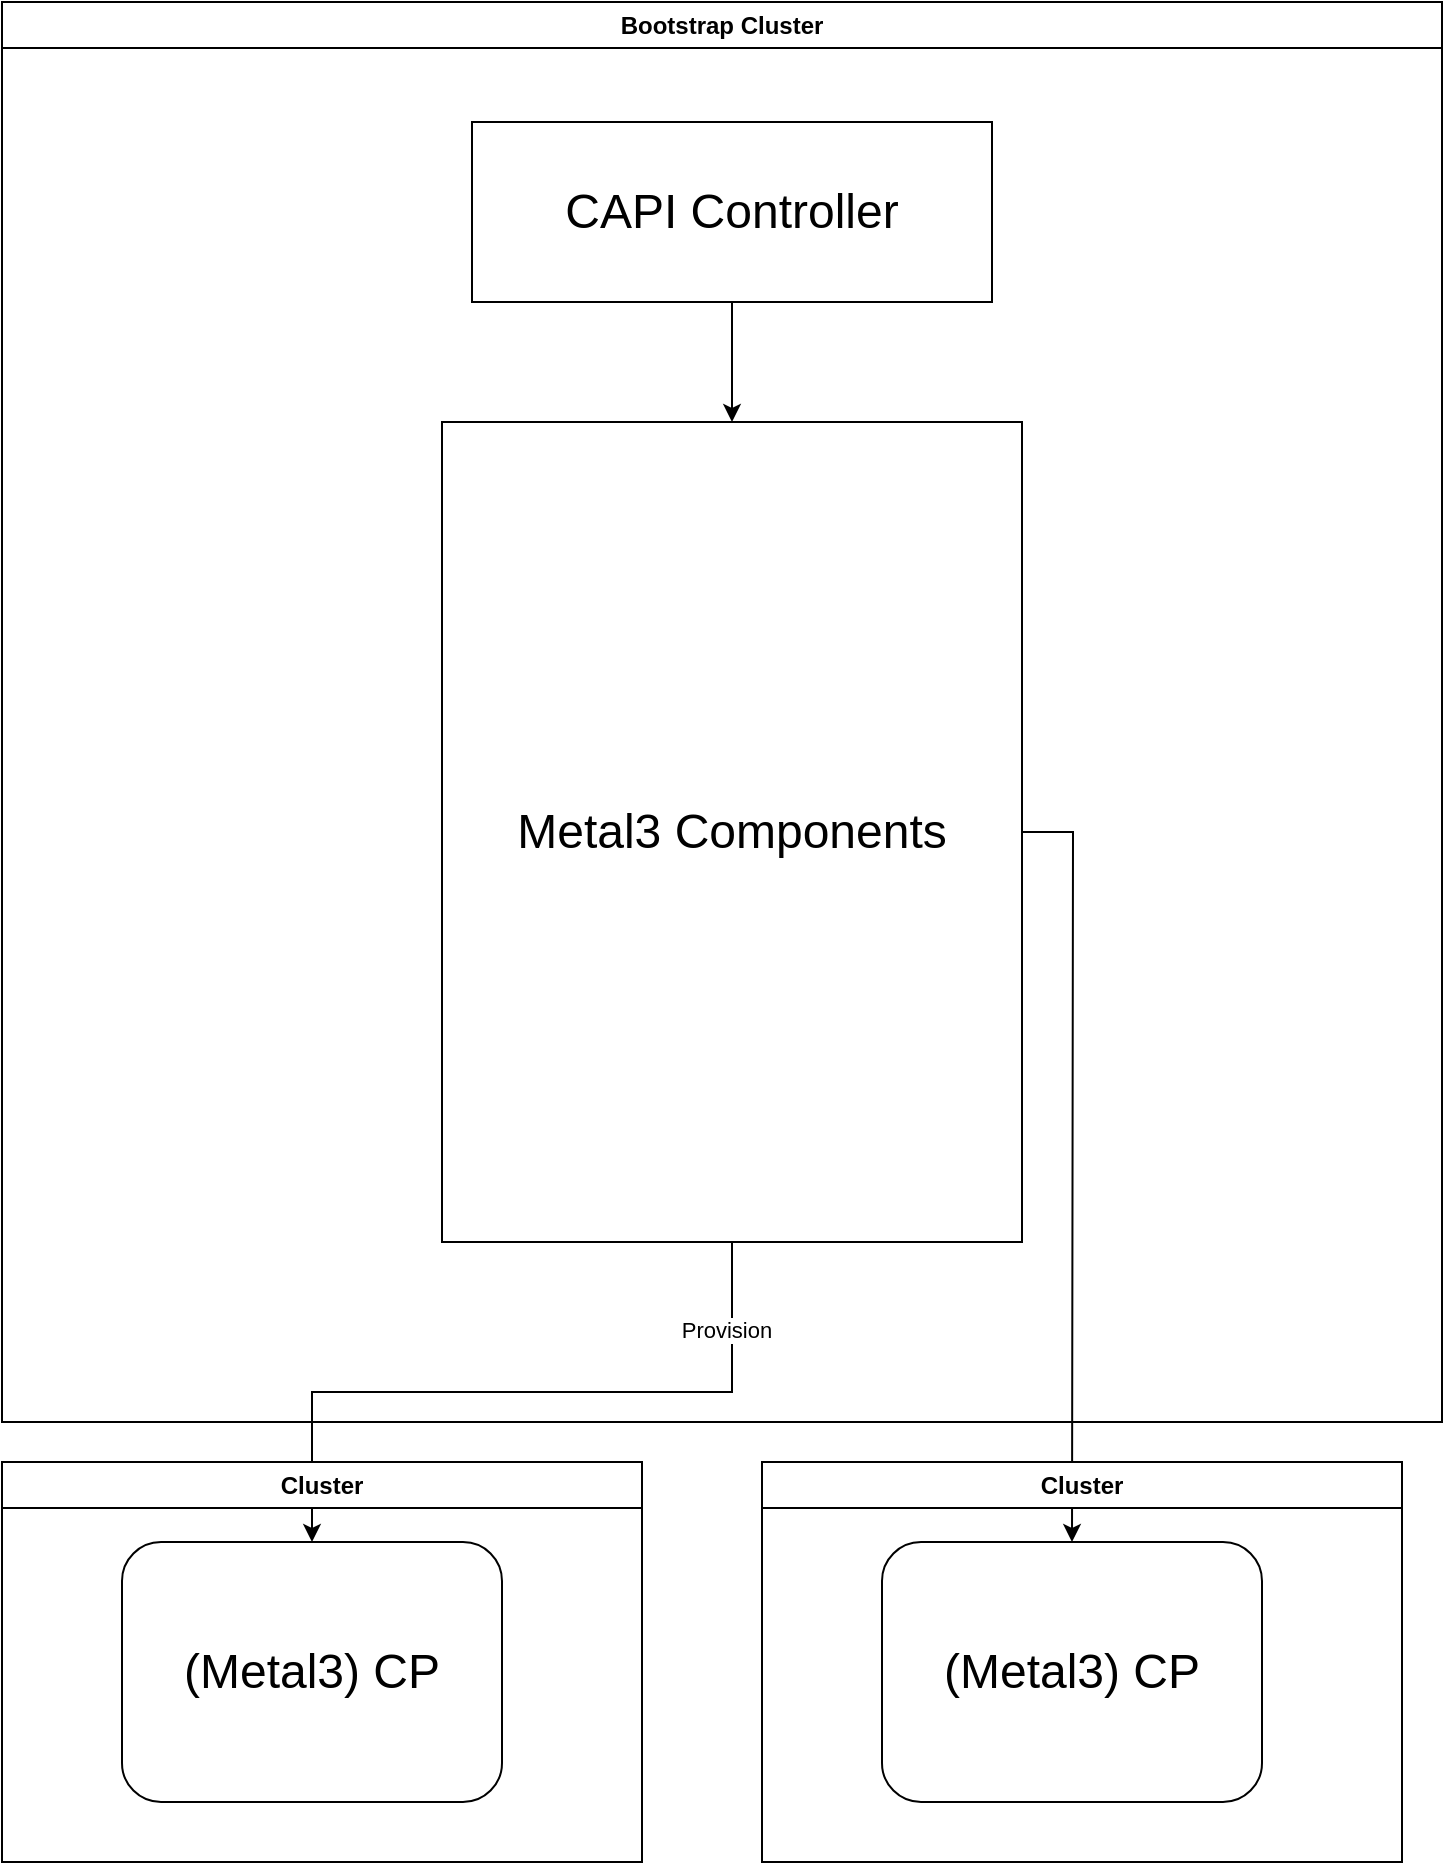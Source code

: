 <mxfile version="23.1.5" type="device">
  <diagram name="Page-1" id="2YBvvXClWsGukQMizWep">
    <mxGraphModel dx="2952" dy="1242" grid="1" gridSize="10" guides="1" tooltips="1" connect="1" arrows="1" fold="1" page="1" pageScale="1" pageWidth="850" pageHeight="1100" math="0" shadow="0">
      <root>
        <mxCell id="0" />
        <mxCell id="1" parent="0" />
        <mxCell id="LlVcsMAfbAlEh-ZR9LT1-41" value="Before" parent="0" visible="0" />
        <mxCell id="LlVcsMAfbAlEh-ZR9LT1-47" value="" style="group" vertex="1" connectable="0" parent="LlVcsMAfbAlEh-ZR9LT1-41">
          <mxGeometry x="600" y="800" width="190" height="130" as="geometry" />
        </mxCell>
        <mxCell id="LlVcsMAfbAlEh-ZR9LT1-48" value="&lt;font style=&quot;font-size: 24px;&quot;&gt;BareMetal Node&lt;/font&gt;" style="rounded=1;whiteSpace=wrap;html=1;" vertex="1" parent="LlVcsMAfbAlEh-ZR9LT1-47">
          <mxGeometry width="190" height="130" as="geometry" />
        </mxCell>
        <mxCell id="LlVcsMAfbAlEh-ZR9LT1-5" value="Bootstrap Cluster" style="swimlane;whiteSpace=wrap;html=1;startSize=23;" vertex="1" parent="LlVcsMAfbAlEh-ZR9LT1-41">
          <mxGeometry x="30" y="40" width="800" height="710" as="geometry" />
        </mxCell>
        <mxCell id="LlVcsMAfbAlEh-ZR9LT1-181" style="edgeStyle=orthogonalEdgeStyle;rounded=0;orthogonalLoop=1;jettySize=auto;html=1;entryX=0.5;entryY=0;entryDx=0;entryDy=0;" edge="1" parent="LlVcsMAfbAlEh-ZR9LT1-5" source="LlVcsMAfbAlEh-ZR9LT1-42" target="LlVcsMAfbAlEh-ZR9LT1-161">
          <mxGeometry relative="1" as="geometry" />
        </mxCell>
        <mxCell id="LlVcsMAfbAlEh-ZR9LT1-42" value="&lt;font style=&quot;font-size: 24px;&quot;&gt;CAPI Controller&lt;/font&gt;" style="rounded=0;whiteSpace=wrap;html=1;" vertex="1" parent="LlVcsMAfbAlEh-ZR9LT1-5">
          <mxGeometry x="200" y="60" width="260" height="90" as="geometry" />
        </mxCell>
        <mxCell id="LlVcsMAfbAlEh-ZR9LT1-161" value="&lt;font style=&quot;font-size: 24px;&quot;&gt;Metal3 Components&lt;/font&gt;" style="rounded=0;whiteSpace=wrap;html=1;" vertex="1" parent="LlVcsMAfbAlEh-ZR9LT1-5">
          <mxGeometry x="70" y="210" width="290" height="220" as="geometry" />
        </mxCell>
        <mxCell id="LlVcsMAfbAlEh-ZR9LT1-183" value="&lt;font style=&quot;font-size: 24px;&quot;&gt;Kamaji Components&lt;/font&gt;" style="rounded=0;whiteSpace=wrap;html=1;" vertex="1" parent="LlVcsMAfbAlEh-ZR9LT1-5">
          <mxGeometry x="450" y="210" width="290" height="120" as="geometry" />
        </mxCell>
        <mxCell id="LlVcsMAfbAlEh-ZR9LT1-9" value="&lt;font style=&quot;font-size: 24px;&quot;&gt;BareMetal Node&lt;/font&gt;" style="rounded=1;whiteSpace=wrap;html=1;" vertex="1" parent="LlVcsMAfbAlEh-ZR9LT1-41">
          <mxGeometry x="330" y="790" width="190" height="130" as="geometry" />
        </mxCell>
        <mxCell id="LlVcsMAfbAlEh-ZR9LT1-164" style="edgeStyle=orthogonalEdgeStyle;rounded=0;orthogonalLoop=1;jettySize=auto;html=1;exitX=0.5;exitY=1;exitDx=0;exitDy=0;" edge="1" parent="LlVcsMAfbAlEh-ZR9LT1-41" source="LlVcsMAfbAlEh-ZR9LT1-161" target="LlVcsMAfbAlEh-ZR9LT1-48">
          <mxGeometry relative="1" as="geometry">
            <Array as="points">
              <mxPoint x="245" y="730" />
              <mxPoint x="615" y="730" />
            </Array>
          </mxGeometry>
        </mxCell>
        <mxCell id="LlVcsMAfbAlEh-ZR9LT1-162" style="edgeStyle=orthogonalEdgeStyle;rounded=0;orthogonalLoop=1;jettySize=auto;html=1;" edge="1" parent="LlVcsMAfbAlEh-ZR9LT1-41" source="LlVcsMAfbAlEh-ZR9LT1-161" target="LlVcsMAfbAlEh-ZR9LT1-9">
          <mxGeometry relative="1" as="geometry">
            <Array as="points">
              <mxPoint x="245" y="730" />
              <mxPoint x="455" y="730" />
            </Array>
          </mxGeometry>
        </mxCell>
        <mxCell id="LlVcsMAfbAlEh-ZR9LT1-163" value="Provision" style="edgeLabel;html=1;align=center;verticalAlign=middle;resizable=0;points=[];" vertex="1" connectable="0" parent="LlVcsMAfbAlEh-ZR9LT1-162">
          <mxGeometry x="-0.755" y="-3" relative="1" as="geometry">
            <mxPoint as="offset" />
          </mxGeometry>
        </mxCell>
        <mxCell id="LlVcsMAfbAlEh-ZR9LT1-166" value="After" visible="0" parent="0" />
        <mxCell id="LlVcsMAfbAlEh-ZR9LT1-169" value="Bootstrap Cluster" style="swimlane;whiteSpace=wrap;html=1;startSize=23;" vertex="1" parent="LlVcsMAfbAlEh-ZR9LT1-166">
          <mxGeometry x="80" y="40" width="720" height="710" as="geometry" />
        </mxCell>
        <mxCell id="LlVcsMAfbAlEh-ZR9LT1-180" style="edgeStyle=orthogonalEdgeStyle;rounded=0;orthogonalLoop=1;jettySize=auto;html=1;entryX=0.5;entryY=0;entryDx=0;entryDy=0;" edge="1" parent="LlVcsMAfbAlEh-ZR9LT1-169" source="LlVcsMAfbAlEh-ZR9LT1-171" target="LlVcsMAfbAlEh-ZR9LT1-172">
          <mxGeometry relative="1" as="geometry" />
        </mxCell>
        <mxCell id="LlVcsMAfbAlEh-ZR9LT1-171" value="&lt;font style=&quot;font-size: 24px;&quot;&gt;CAPI Controller&lt;/font&gt;" style="rounded=0;whiteSpace=wrap;html=1;" vertex="1" parent="LlVcsMAfbAlEh-ZR9LT1-169">
          <mxGeometry x="235" y="60" width="260" height="90" as="geometry" />
        </mxCell>
        <mxCell id="LlVcsMAfbAlEh-ZR9LT1-172" value="&lt;font style=&quot;font-size: 24px;&quot;&gt;Metal3 Components&lt;/font&gt;" style="rounded=0;whiteSpace=wrap;html=1;" vertex="1" parent="LlVcsMAfbAlEh-ZR9LT1-169">
          <mxGeometry x="220" y="210" width="290" height="410" as="geometry" />
        </mxCell>
        <mxCell id="LlVcsMAfbAlEh-ZR9LT1-174" style="edgeStyle=orthogonalEdgeStyle;rounded=0;orthogonalLoop=1;jettySize=auto;html=1;" edge="1" parent="LlVcsMAfbAlEh-ZR9LT1-166" source="LlVcsMAfbAlEh-ZR9LT1-172" target="LlVcsMAfbAlEh-ZR9LT1-168">
          <mxGeometry relative="1" as="geometry" />
        </mxCell>
        <mxCell id="LlVcsMAfbAlEh-ZR9LT1-175" style="edgeStyle=orthogonalEdgeStyle;rounded=0;orthogonalLoop=1;jettySize=auto;html=1;" edge="1" parent="LlVcsMAfbAlEh-ZR9LT1-166" source="LlVcsMAfbAlEh-ZR9LT1-172" target="LlVcsMAfbAlEh-ZR9LT1-173">
          <mxGeometry relative="1" as="geometry" />
        </mxCell>
        <mxCell id="LlVcsMAfbAlEh-ZR9LT1-176" value="Provision" style="edgeLabel;html=1;align=center;verticalAlign=middle;resizable=0;points=[];" vertex="1" connectable="0" parent="LlVcsMAfbAlEh-ZR9LT1-175">
          <mxGeometry x="-0.755" y="-3" relative="1" as="geometry">
            <mxPoint as="offset" />
          </mxGeometry>
        </mxCell>
        <mxCell id="LlVcsMAfbAlEh-ZR9LT1-177" value="Cluster" style="swimlane;whiteSpace=wrap;html=1;" vertex="1" parent="LlVcsMAfbAlEh-ZR9LT1-166">
          <mxGeometry x="80" y="770" width="720" height="200" as="geometry" />
        </mxCell>
        <mxCell id="LlVcsMAfbAlEh-ZR9LT1-167" value="" style="group" vertex="1" connectable="0" parent="LlVcsMAfbAlEh-ZR9LT1-177">
          <mxGeometry x="440" y="40" width="190" height="130" as="geometry" />
        </mxCell>
        <mxCell id="LlVcsMAfbAlEh-ZR9LT1-168" value="&lt;font style=&quot;font-size: 24px;&quot;&gt;(Metal3) Worker&lt;/font&gt;" style="rounded=1;whiteSpace=wrap;html=1;" vertex="1" parent="LlVcsMAfbAlEh-ZR9LT1-167">
          <mxGeometry width="190" height="130" as="geometry" />
        </mxCell>
        <mxCell id="LlVcsMAfbAlEh-ZR9LT1-178" style="edgeStyle=orthogonalEdgeStyle;rounded=0;orthogonalLoop=1;jettySize=auto;html=1;entryX=0;entryY=0.5;entryDx=0;entryDy=0;" edge="1" parent="LlVcsMAfbAlEh-ZR9LT1-177" source="LlVcsMAfbAlEh-ZR9LT1-173" target="LlVcsMAfbAlEh-ZR9LT1-168">
          <mxGeometry relative="1" as="geometry" />
        </mxCell>
        <mxCell id="LlVcsMAfbAlEh-ZR9LT1-179" value="Manage" style="edgeLabel;html=1;align=center;verticalAlign=middle;resizable=0;points=[];" vertex="1" connectable="0" parent="LlVcsMAfbAlEh-ZR9LT1-178">
          <mxGeometry x="-0.011" y="-8" relative="1" as="geometry">
            <mxPoint as="offset" />
          </mxGeometry>
        </mxCell>
        <mxCell id="LlVcsMAfbAlEh-ZR9LT1-173" value="&lt;font style=&quot;font-size: 24px;&quot;&gt;(Metal3) CP&lt;/font&gt;" style="rounded=1;whiteSpace=wrap;html=1;" vertex="1" parent="LlVcsMAfbAlEh-ZR9LT1-177">
          <mxGeometry x="60" y="40" width="190" height="130" as="geometry" />
        </mxCell>
        <mxCell id="LlVcsMAfbAlEh-ZR9LT1-200" value="Kamaji-Before" visible="0" parent="0" />
        <mxCell id="LlVcsMAfbAlEh-ZR9LT1-201" value="" style="group" vertex="1" connectable="0" parent="LlVcsMAfbAlEh-ZR9LT1-200">
          <mxGeometry x="600" y="800" width="190" height="130" as="geometry" />
        </mxCell>
        <mxCell id="LlVcsMAfbAlEh-ZR9LT1-202" value="&lt;font style=&quot;font-size: 24px;&quot;&gt;BareMetal Node&lt;/font&gt;" style="rounded=1;whiteSpace=wrap;html=1;" vertex="1" parent="LlVcsMAfbAlEh-ZR9LT1-201">
          <mxGeometry width="190" height="130" as="geometry" />
        </mxCell>
        <mxCell id="LlVcsMAfbAlEh-ZR9LT1-203" value="Bootstrap Cluster" style="swimlane;whiteSpace=wrap;html=1;startSize=23;" vertex="1" parent="LlVcsMAfbAlEh-ZR9LT1-200">
          <mxGeometry x="30" y="40" width="800" height="710" as="geometry" />
        </mxCell>
        <mxCell id="LlVcsMAfbAlEh-ZR9LT1-204" style="edgeStyle=orthogonalEdgeStyle;rounded=0;orthogonalLoop=1;jettySize=auto;html=1;entryX=0.5;entryY=0;entryDx=0;entryDy=0;" edge="1" parent="LlVcsMAfbAlEh-ZR9LT1-203" source="LlVcsMAfbAlEh-ZR9LT1-205" target="LlVcsMAfbAlEh-ZR9LT1-206">
          <mxGeometry relative="1" as="geometry" />
        </mxCell>
        <mxCell id="LlVcsMAfbAlEh-ZR9LT1-205" value="&lt;font style=&quot;font-size: 24px;&quot;&gt;CAPI Controller&lt;/font&gt;" style="rounded=0;whiteSpace=wrap;html=1;" vertex="1" parent="LlVcsMAfbAlEh-ZR9LT1-203">
          <mxGeometry x="200" y="60" width="260" height="90" as="geometry" />
        </mxCell>
        <mxCell id="LlVcsMAfbAlEh-ZR9LT1-206" value="&lt;font style=&quot;font-size: 24px;&quot;&gt;Metal3 Components&lt;/font&gt;" style="rounded=0;whiteSpace=wrap;html=1;" vertex="1" parent="LlVcsMAfbAlEh-ZR9LT1-203">
          <mxGeometry x="70" y="210" width="290" height="220" as="geometry" />
        </mxCell>
        <mxCell id="LlVcsMAfbAlEh-ZR9LT1-214" style="edgeStyle=orthogonalEdgeStyle;rounded=0;orthogonalLoop=1;jettySize=auto;html=1;" edge="1" parent="LlVcsMAfbAlEh-ZR9LT1-203" source="LlVcsMAfbAlEh-ZR9LT1-207" target="LlVcsMAfbAlEh-ZR9LT1-212">
          <mxGeometry relative="1" as="geometry" />
        </mxCell>
        <mxCell id="LlVcsMAfbAlEh-ZR9LT1-215" value="Create" style="edgeLabel;html=1;align=center;verticalAlign=middle;resizable=0;points=[];" vertex="1" connectable="0" parent="LlVcsMAfbAlEh-ZR9LT1-214">
          <mxGeometry x="0.232" y="1" relative="1" as="geometry">
            <mxPoint as="offset" />
          </mxGeometry>
        </mxCell>
        <mxCell id="LlVcsMAfbAlEh-ZR9LT1-216" style="edgeStyle=orthogonalEdgeStyle;rounded=0;orthogonalLoop=1;jettySize=auto;html=1;" edge="1" parent="LlVcsMAfbAlEh-ZR9LT1-203" source="LlVcsMAfbAlEh-ZR9LT1-207" target="LlVcsMAfbAlEh-ZR9LT1-213">
          <mxGeometry relative="1" as="geometry">
            <Array as="points">
              <mxPoint x="770" y="270" />
              <mxPoint x="770" y="420" />
              <mxPoint x="690" y="420" />
            </Array>
          </mxGeometry>
        </mxCell>
        <mxCell id="LlVcsMAfbAlEh-ZR9LT1-217" value="Create" style="edgeLabel;html=1;align=center;verticalAlign=middle;resizable=0;points=[];" vertex="1" connectable="0" parent="LlVcsMAfbAlEh-ZR9LT1-216">
          <mxGeometry x="-0.429" y="-1" relative="1" as="geometry">
            <mxPoint as="offset" />
          </mxGeometry>
        </mxCell>
        <mxCell id="LlVcsMAfbAlEh-ZR9LT1-207" value="&lt;font style=&quot;font-size: 24px;&quot;&gt;Kamaji Components&lt;/font&gt;" style="rounded=0;whiteSpace=wrap;html=1;" vertex="1" parent="LlVcsMAfbAlEh-ZR9LT1-203">
          <mxGeometry x="450" y="210" width="290" height="120" as="geometry" />
        </mxCell>
        <mxCell id="LlVcsMAfbAlEh-ZR9LT1-212" value="&lt;font style=&quot;font-size: 24px;&quot;&gt;Tenant CP&lt;/font&gt;" style="rounded=0;whiteSpace=wrap;html=1;" vertex="1" parent="LlVcsMAfbAlEh-ZR9LT1-203">
          <mxGeometry x="320" y="510" width="120" height="60" as="geometry" />
        </mxCell>
        <mxCell id="LlVcsMAfbAlEh-ZR9LT1-213" value="&lt;font style=&quot;font-size: 24px;&quot;&gt;Tenant CP&lt;/font&gt;" style="rounded=0;whiteSpace=wrap;html=1;" vertex="1" parent="LlVcsMAfbAlEh-ZR9LT1-203">
          <mxGeometry x="630" y="510" width="120" height="60" as="geometry" />
        </mxCell>
        <mxCell id="LlVcsMAfbAlEh-ZR9LT1-208" value="&lt;font style=&quot;font-size: 24px;&quot;&gt;BareMetal Node&lt;/font&gt;" style="rounded=1;whiteSpace=wrap;html=1;" vertex="1" parent="LlVcsMAfbAlEh-ZR9LT1-200">
          <mxGeometry x="330" y="790" width="190" height="130" as="geometry" />
        </mxCell>
        <mxCell id="LlVcsMAfbAlEh-ZR9LT1-209" style="edgeStyle=orthogonalEdgeStyle;rounded=0;orthogonalLoop=1;jettySize=auto;html=1;exitX=0.5;exitY=1;exitDx=0;exitDy=0;" edge="1" parent="LlVcsMAfbAlEh-ZR9LT1-200" source="LlVcsMAfbAlEh-ZR9LT1-206" target="LlVcsMAfbAlEh-ZR9LT1-202">
          <mxGeometry relative="1" as="geometry">
            <Array as="points">
              <mxPoint x="245" y="730" />
              <mxPoint x="615" y="730" />
            </Array>
          </mxGeometry>
        </mxCell>
        <mxCell id="LlVcsMAfbAlEh-ZR9LT1-210" style="edgeStyle=orthogonalEdgeStyle;rounded=0;orthogonalLoop=1;jettySize=auto;html=1;" edge="1" parent="LlVcsMAfbAlEh-ZR9LT1-200" source="LlVcsMAfbAlEh-ZR9LT1-206" target="LlVcsMAfbAlEh-ZR9LT1-208">
          <mxGeometry relative="1" as="geometry">
            <Array as="points">
              <mxPoint x="245" y="730" />
              <mxPoint x="455" y="730" />
            </Array>
          </mxGeometry>
        </mxCell>
        <mxCell id="LlVcsMAfbAlEh-ZR9LT1-211" value="Provision" style="edgeLabel;html=1;align=center;verticalAlign=middle;resizable=0;points=[];" vertex="1" connectable="0" parent="LlVcsMAfbAlEh-ZR9LT1-210">
          <mxGeometry x="-0.755" y="-3" relative="1" as="geometry">
            <mxPoint as="offset" />
          </mxGeometry>
        </mxCell>
        <mxCell id="LlVcsMAfbAlEh-ZR9LT1-218" value="Kamaji After" visible="0" parent="0" />
        <mxCell id="LlVcsMAfbAlEh-ZR9LT1-221" value="Bootstrap Cluster" style="swimlane;whiteSpace=wrap;html=1;startSize=23;" vertex="1" parent="LlVcsMAfbAlEh-ZR9LT1-218">
          <mxGeometry x="130" y="40" width="840" height="710" as="geometry" />
        </mxCell>
        <mxCell id="LlVcsMAfbAlEh-ZR9LT1-234" style="edgeStyle=orthogonalEdgeStyle;rounded=0;orthogonalLoop=1;jettySize=auto;html=1;" edge="1" parent="LlVcsMAfbAlEh-ZR9LT1-221" source="LlVcsMAfbAlEh-ZR9LT1-224" target="LlVcsMAfbAlEh-ZR9LT1-232">
          <mxGeometry relative="1" as="geometry">
            <Array as="points">
              <mxPoint x="115" y="690" />
              <mxPoint x="325" y="690" />
            </Array>
          </mxGeometry>
        </mxCell>
        <mxCell id="LlVcsMAfbAlEh-ZR9LT1-235" value="Provision" style="edgeLabel;html=1;align=center;verticalAlign=middle;resizable=0;points=[];" vertex="1" connectable="0" parent="LlVcsMAfbAlEh-ZR9LT1-234">
          <mxGeometry x="-0.755" y="-3" relative="1" as="geometry">
            <mxPoint as="offset" />
          </mxGeometry>
        </mxCell>
        <mxCell id="LlVcsMAfbAlEh-ZR9LT1-233" style="edgeStyle=orthogonalEdgeStyle;rounded=0;orthogonalLoop=1;jettySize=auto;html=1;exitX=0.5;exitY=1;exitDx=0;exitDy=0;" edge="1" parent="LlVcsMAfbAlEh-ZR9LT1-221" source="LlVcsMAfbAlEh-ZR9LT1-224" target="LlVcsMAfbAlEh-ZR9LT1-220">
          <mxGeometry relative="1" as="geometry">
            <Array as="points">
              <mxPoint x="195" y="690" />
              <mxPoint x="565" y="690" />
            </Array>
          </mxGeometry>
        </mxCell>
        <mxCell id="LlVcsMAfbAlEh-ZR9LT1-222" style="edgeStyle=orthogonalEdgeStyle;rounded=0;orthogonalLoop=1;jettySize=auto;html=1;entryX=0.5;entryY=0;entryDx=0;entryDy=0;" edge="1" parent="LlVcsMAfbAlEh-ZR9LT1-221" source="LlVcsMAfbAlEh-ZR9LT1-223" target="LlVcsMAfbAlEh-ZR9LT1-224">
          <mxGeometry relative="1" as="geometry" />
        </mxCell>
        <mxCell id="LlVcsMAfbAlEh-ZR9LT1-223" value="&lt;font style=&quot;font-size: 24px;&quot;&gt;CAPI Controller&lt;/font&gt;" style="rounded=0;whiteSpace=wrap;html=1;" vertex="1" parent="LlVcsMAfbAlEh-ZR9LT1-221">
          <mxGeometry x="200" y="60" width="260" height="90" as="geometry" />
        </mxCell>
        <mxCell id="LlVcsMAfbAlEh-ZR9LT1-224" value="&lt;font style=&quot;font-size: 24px;&quot;&gt;Metal3 Components&lt;/font&gt;" style="rounded=0;whiteSpace=wrap;html=1;" vertex="1" parent="LlVcsMAfbAlEh-ZR9LT1-221">
          <mxGeometry x="70" y="210" width="290" height="220" as="geometry" />
        </mxCell>
        <mxCell id="LlVcsMAfbAlEh-ZR9LT1-225" style="edgeStyle=orthogonalEdgeStyle;rounded=0;orthogonalLoop=1;jettySize=auto;html=1;" edge="1" parent="LlVcsMAfbAlEh-ZR9LT1-221" source="LlVcsMAfbAlEh-ZR9LT1-229" target="LlVcsMAfbAlEh-ZR9LT1-230">
          <mxGeometry relative="1" as="geometry" />
        </mxCell>
        <mxCell id="LlVcsMAfbAlEh-ZR9LT1-226" value="Create" style="edgeLabel;html=1;align=center;verticalAlign=middle;resizable=0;points=[];" vertex="1" connectable="0" parent="LlVcsMAfbAlEh-ZR9LT1-225">
          <mxGeometry x="0.232" y="1" relative="1" as="geometry">
            <mxPoint as="offset" />
          </mxGeometry>
        </mxCell>
        <mxCell id="LlVcsMAfbAlEh-ZR9LT1-227" style="edgeStyle=orthogonalEdgeStyle;rounded=0;orthogonalLoop=1;jettySize=auto;html=1;" edge="1" parent="LlVcsMAfbAlEh-ZR9LT1-221" source="LlVcsMAfbAlEh-ZR9LT1-229" target="LlVcsMAfbAlEh-ZR9LT1-231">
          <mxGeometry relative="1" as="geometry">
            <Array as="points">
              <mxPoint x="770" y="270" />
              <mxPoint x="770" y="420" />
              <mxPoint x="690" y="420" />
            </Array>
          </mxGeometry>
        </mxCell>
        <mxCell id="LlVcsMAfbAlEh-ZR9LT1-228" value="Create" style="edgeLabel;html=1;align=center;verticalAlign=middle;resizable=0;points=[];" vertex="1" connectable="0" parent="LlVcsMAfbAlEh-ZR9LT1-227">
          <mxGeometry x="-0.429" y="-1" relative="1" as="geometry">
            <mxPoint as="offset" />
          </mxGeometry>
        </mxCell>
        <mxCell id="LlVcsMAfbAlEh-ZR9LT1-229" value="&lt;font style=&quot;font-size: 24px;&quot;&gt;Kamaji Components&lt;/font&gt;" style="rounded=0;whiteSpace=wrap;html=1;" vertex="1" parent="LlVcsMAfbAlEh-ZR9LT1-221">
          <mxGeometry x="450" y="210" width="290" height="120" as="geometry" />
        </mxCell>
        <mxCell id="LlVcsMAfbAlEh-ZR9LT1-238" value="Cluster" style="swimlane;whiteSpace=wrap;html=1;" vertex="1" parent="LlVcsMAfbAlEh-ZR9LT1-221">
          <mxGeometry x="570" y="470" width="260" height="460" as="geometry" />
        </mxCell>
        <mxCell id="LlVcsMAfbAlEh-ZR9LT1-250" value="" style="rounded=0;whiteSpace=wrap;html=1;" vertex="1" parent="LlVcsMAfbAlEh-ZR9LT1-238">
          <mxGeometry y="20" width="260" height="440" as="geometry" />
        </mxCell>
        <mxCell id="LlVcsMAfbAlEh-ZR9LT1-219" value="" style="group" vertex="1" connectable="0" parent="LlVcsMAfbAlEh-ZR9LT1-238">
          <mxGeometry x="20" y="290" width="190" height="130" as="geometry" />
        </mxCell>
        <mxCell id="LlVcsMAfbAlEh-ZR9LT1-220" value="&lt;font style=&quot;font-size: 24px;&quot;&gt;(Metal3) Worker&lt;br&gt;&lt;/font&gt;" style="rounded=1;whiteSpace=wrap;html=1;" vertex="1" parent="LlVcsMAfbAlEh-ZR9LT1-219">
          <mxGeometry width="190" height="130" as="geometry" />
        </mxCell>
        <mxCell id="LlVcsMAfbAlEh-ZR9LT1-237" value="Cluster" style="swimlane;whiteSpace=wrap;html=1;" vertex="1" parent="LlVcsMAfbAlEh-ZR9LT1-221">
          <mxGeometry x="200" y="470" width="290" height="450" as="geometry" />
        </mxCell>
        <mxCell id="LlVcsMAfbAlEh-ZR9LT1-248" value="" style="rounded=0;whiteSpace=wrap;html=1;" vertex="1" parent="LlVcsMAfbAlEh-ZR9LT1-237">
          <mxGeometry y="20" width="290" height="430" as="geometry" />
        </mxCell>
        <mxCell id="LlVcsMAfbAlEh-ZR9LT1-232" value="&lt;span style=&quot;font-size: 24px;&quot;&gt;(Metal3) Worker&lt;/span&gt;" style="rounded=1;whiteSpace=wrap;html=1;" vertex="1" parent="LlVcsMAfbAlEh-ZR9LT1-237">
          <mxGeometry x="35" y="280" width="190" height="130" as="geometry" />
        </mxCell>
        <mxCell id="LlVcsMAfbAlEh-ZR9LT1-230" value="&lt;font style=&quot;font-size: 24px;&quot;&gt;Tenant CP&lt;/font&gt;" style="rounded=0;whiteSpace=wrap;html=1;" vertex="1" parent="LlVcsMAfbAlEh-ZR9LT1-221">
          <mxGeometry x="335" y="510" width="120" height="60" as="geometry" />
        </mxCell>
        <mxCell id="LlVcsMAfbAlEh-ZR9LT1-242" style="edgeStyle=orthogonalEdgeStyle;rounded=0;orthogonalLoop=1;jettySize=auto;html=1;entryX=0.5;entryY=0;entryDx=0;entryDy=0;" edge="1" parent="LlVcsMAfbAlEh-ZR9LT1-221" source="LlVcsMAfbAlEh-ZR9LT1-231" target="LlVcsMAfbAlEh-ZR9LT1-220">
          <mxGeometry relative="1" as="geometry" />
        </mxCell>
        <mxCell id="LlVcsMAfbAlEh-ZR9LT1-243" value="Manage" style="edgeLabel;html=1;align=center;verticalAlign=middle;resizable=0;points=[];" vertex="1" connectable="0" parent="LlVcsMAfbAlEh-ZR9LT1-242">
          <mxGeometry x="-0.583" y="-7" relative="1" as="geometry">
            <mxPoint as="offset" />
          </mxGeometry>
        </mxCell>
        <mxCell id="LlVcsMAfbAlEh-ZR9LT1-231" value="&lt;font style=&quot;font-size: 24px;&quot;&gt;Tenant CP&lt;/font&gt;" style="rounded=0;whiteSpace=wrap;html=1;" vertex="1" parent="LlVcsMAfbAlEh-ZR9LT1-221">
          <mxGeometry x="630" y="510" width="120" height="60" as="geometry" />
        </mxCell>
        <mxCell id="LlVcsMAfbAlEh-ZR9LT1-240" style="edgeStyle=orthogonalEdgeStyle;rounded=0;orthogonalLoop=1;jettySize=auto;html=1;" edge="1" parent="LlVcsMAfbAlEh-ZR9LT1-221" source="LlVcsMAfbAlEh-ZR9LT1-230" target="LlVcsMAfbAlEh-ZR9LT1-232">
          <mxGeometry relative="1" as="geometry" />
        </mxCell>
        <mxCell id="LlVcsMAfbAlEh-ZR9LT1-241" value="Manage" style="edgeLabel;html=1;align=center;verticalAlign=middle;resizable=0;points=[];" vertex="1" connectable="0" parent="LlVcsMAfbAlEh-ZR9LT1-240">
          <mxGeometry x="-0.46" y="3" relative="1" as="geometry">
            <mxPoint as="offset" />
          </mxGeometry>
        </mxCell>
        <mxCell id="LlVcsMAfbAlEh-ZR9LT1-279" value="Untitled Layer" parent="0" />
        <mxCell id="LlVcsMAfbAlEh-ZR9LT1-280" value="Bootstrap Cluster" style="swimlane;whiteSpace=wrap;html=1;startSize=23;" vertex="1" parent="LlVcsMAfbAlEh-ZR9LT1-279">
          <mxGeometry x="80" y="40" width="720" height="710" as="geometry" />
        </mxCell>
        <mxCell id="LlVcsMAfbAlEh-ZR9LT1-281" style="edgeStyle=orthogonalEdgeStyle;rounded=0;orthogonalLoop=1;jettySize=auto;html=1;entryX=0.5;entryY=0;entryDx=0;entryDy=0;" edge="1" parent="LlVcsMAfbAlEh-ZR9LT1-280" source="LlVcsMAfbAlEh-ZR9LT1-282" target="LlVcsMAfbAlEh-ZR9LT1-283">
          <mxGeometry relative="1" as="geometry" />
        </mxCell>
        <mxCell id="LlVcsMAfbAlEh-ZR9LT1-282" value="&lt;font style=&quot;font-size: 24px;&quot;&gt;CAPI Controller&lt;/font&gt;" style="rounded=0;whiteSpace=wrap;html=1;" vertex="1" parent="LlVcsMAfbAlEh-ZR9LT1-280">
          <mxGeometry x="235" y="60" width="260" height="90" as="geometry" />
        </mxCell>
        <mxCell id="LlVcsMAfbAlEh-ZR9LT1-283" value="&lt;font style=&quot;font-size: 24px;&quot;&gt;Metal3 Components&lt;/font&gt;" style="rounded=0;whiteSpace=wrap;html=1;" vertex="1" parent="LlVcsMAfbAlEh-ZR9LT1-280">
          <mxGeometry x="220" y="210" width="290" height="410" as="geometry" />
        </mxCell>
        <mxCell id="LlVcsMAfbAlEh-ZR9LT1-284" style="edgeStyle=orthogonalEdgeStyle;rounded=0;orthogonalLoop=1;jettySize=auto;html=1;" edge="1" parent="LlVcsMAfbAlEh-ZR9LT1-279" source="LlVcsMAfbAlEh-ZR9LT1-283">
          <mxGeometry relative="1" as="geometry">
            <mxPoint x="615" y="810" as="targetPoint" />
          </mxGeometry>
        </mxCell>
        <mxCell id="LlVcsMAfbAlEh-ZR9LT1-285" style="edgeStyle=orthogonalEdgeStyle;rounded=0;orthogonalLoop=1;jettySize=auto;html=1;" edge="1" parent="LlVcsMAfbAlEh-ZR9LT1-279" source="LlVcsMAfbAlEh-ZR9LT1-283" target="LlVcsMAfbAlEh-ZR9LT1-292">
          <mxGeometry relative="1" as="geometry" />
        </mxCell>
        <mxCell id="LlVcsMAfbAlEh-ZR9LT1-286" value="Provision" style="edgeLabel;html=1;align=center;verticalAlign=middle;resizable=0;points=[];" vertex="1" connectable="0" parent="LlVcsMAfbAlEh-ZR9LT1-285">
          <mxGeometry x="-0.755" y="-3" relative="1" as="geometry">
            <mxPoint as="offset" />
          </mxGeometry>
        </mxCell>
        <mxCell id="LlVcsMAfbAlEh-ZR9LT1-287" value="Cluster" style="swimlane;whiteSpace=wrap;html=1;" vertex="1" parent="LlVcsMAfbAlEh-ZR9LT1-279">
          <mxGeometry x="80" y="770" width="320" height="200" as="geometry" />
        </mxCell>
        <mxCell id="LlVcsMAfbAlEh-ZR9LT1-292" value="&lt;font style=&quot;font-size: 24px;&quot;&gt;(Metal3) CP&lt;/font&gt;" style="rounded=1;whiteSpace=wrap;html=1;" vertex="1" parent="LlVcsMAfbAlEh-ZR9LT1-287">
          <mxGeometry x="60" y="40" width="190" height="130" as="geometry" />
        </mxCell>
        <mxCell id="LlVcsMAfbAlEh-ZR9LT1-293" value="Cluster" style="swimlane;whiteSpace=wrap;html=1;" vertex="1" parent="LlVcsMAfbAlEh-ZR9LT1-279">
          <mxGeometry x="460" y="770" width="320" height="200" as="geometry" />
        </mxCell>
        <mxCell id="LlVcsMAfbAlEh-ZR9LT1-296" value="&lt;font style=&quot;font-size: 24px;&quot;&gt;(Metal3) CP&lt;/font&gt;" style="rounded=1;whiteSpace=wrap;html=1;" vertex="1" parent="LlVcsMAfbAlEh-ZR9LT1-293">
          <mxGeometry x="60" y="40" width="190" height="130" as="geometry" />
        </mxCell>
      </root>
    </mxGraphModel>
  </diagram>
</mxfile>
